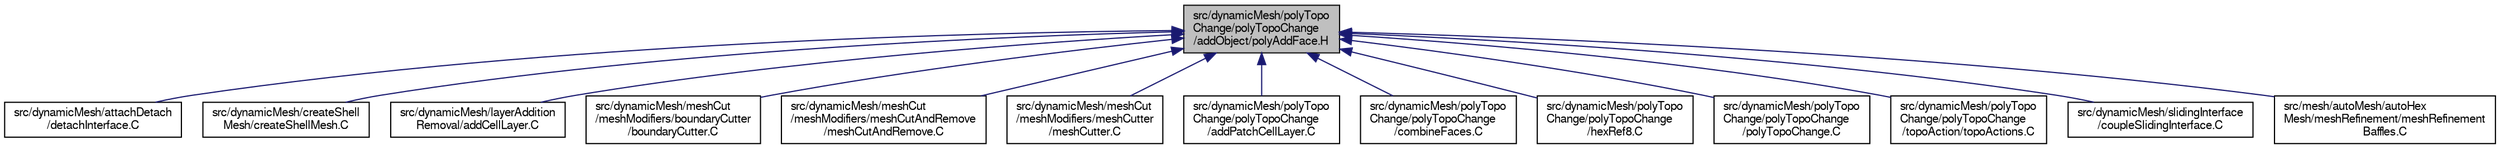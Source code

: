 digraph "src/dynamicMesh/polyTopoChange/polyTopoChange/addObject/polyAddFace.H"
{
  bgcolor="transparent";
  edge [fontname="FreeSans",fontsize="10",labelfontname="FreeSans",labelfontsize="10"];
  node [fontname="FreeSans",fontsize="10",shape=record];
  Node145 [label="src/dynamicMesh/polyTopo\lChange/polyTopoChange\l/addObject/polyAddFace.H",height=0.2,width=0.4,color="black", fillcolor="grey75", style="filled", fontcolor="black"];
  Node145 -> Node146 [dir="back",color="midnightblue",fontsize="10",style="solid",fontname="FreeSans"];
  Node146 [label="src/dynamicMesh/attachDetach\l/detachInterface.C",height=0.2,width=0.4,color="black",URL="$a00377.html"];
  Node145 -> Node147 [dir="back",color="midnightblue",fontsize="10",style="solid",fontname="FreeSans"];
  Node147 [label="src/dynamicMesh/createShell\lMesh/createShellMesh.C",height=0.2,width=0.4,color="black",URL="$a00395.html"];
  Node145 -> Node148 [dir="back",color="midnightblue",fontsize="10",style="solid",fontname="FreeSans"];
  Node148 [label="src/dynamicMesh/layerAddition\lRemoval/addCellLayer.C",height=0.2,width=0.4,color="black",URL="$a00434.html"];
  Node145 -> Node149 [dir="back",color="midnightblue",fontsize="10",style="solid",fontname="FreeSans"];
  Node149 [label="src/dynamicMesh/meshCut\l/meshModifiers/boundaryCutter\l/boundaryCutter.C",height=0.2,width=0.4,color="black",URL="$a00500.html"];
  Node145 -> Node150 [dir="back",color="midnightblue",fontsize="10",style="solid",fontname="FreeSans"];
  Node150 [label="src/dynamicMesh/meshCut\l/meshModifiers/meshCutAndRemove\l/meshCutAndRemove.C",height=0.2,width=0.4,color="black",URL="$a00506.html"];
  Node145 -> Node151 [dir="back",color="midnightblue",fontsize="10",style="solid",fontname="FreeSans"];
  Node151 [label="src/dynamicMesh/meshCut\l/meshModifiers/meshCutter\l/meshCutter.C",height=0.2,width=0.4,color="black",URL="$a00512.html"];
  Node145 -> Node152 [dir="back",color="midnightblue",fontsize="10",style="solid",fontname="FreeSans"];
  Node152 [label="src/dynamicMesh/polyTopo\lChange/polyTopoChange\l/addPatchCellLayer.C",height=0.2,width=0.4,color="black",URL="$a00698.html"];
  Node145 -> Node153 [dir="back",color="midnightblue",fontsize="10",style="solid",fontname="FreeSans"];
  Node153 [label="src/dynamicMesh/polyTopo\lChange/polyTopoChange\l/combineFaces.C",height=0.2,width=0.4,color="black",URL="$a00704.html"];
  Node145 -> Node154 [dir="back",color="midnightblue",fontsize="10",style="solid",fontname="FreeSans"];
  Node154 [label="src/dynamicMesh/polyTopo\lChange/polyTopoChange\l/hexRef8.C",height=0.2,width=0.4,color="black",URL="$a00728.html"];
  Node145 -> Node155 [dir="back",color="midnightblue",fontsize="10",style="solid",fontname="FreeSans"];
  Node155 [label="src/dynamicMesh/polyTopo\lChange/polyTopoChange\l/polyTopoChange.C",height=0.2,width=0.4,color="black",URL="$a00752.html"];
  Node145 -> Node156 [dir="back",color="midnightblue",fontsize="10",style="solid",fontname="FreeSans"];
  Node156 [label="src/dynamicMesh/polyTopo\lChange/polyTopoChange\l/topoAction/topoActions.C",height=0.2,width=0.4,color="black",URL="$a00824.html"];
  Node145 -> Node157 [dir="back",color="midnightblue",fontsize="10",style="solid",fontname="FreeSans"];
  Node157 [label="src/dynamicMesh/slidingInterface\l/coupleSlidingInterface.C",height=0.2,width=0.4,color="black",URL="$a00848.html"];
  Node145 -> Node158 [dir="back",color="midnightblue",fontsize="10",style="solid",fontname="FreeSans"];
  Node158 [label="src/mesh/autoMesh/autoHex\lMesh/meshRefinement/meshRefinement\lBaffles.C",height=0.2,width=0.4,color="black",URL="$a06923.html"];
}
